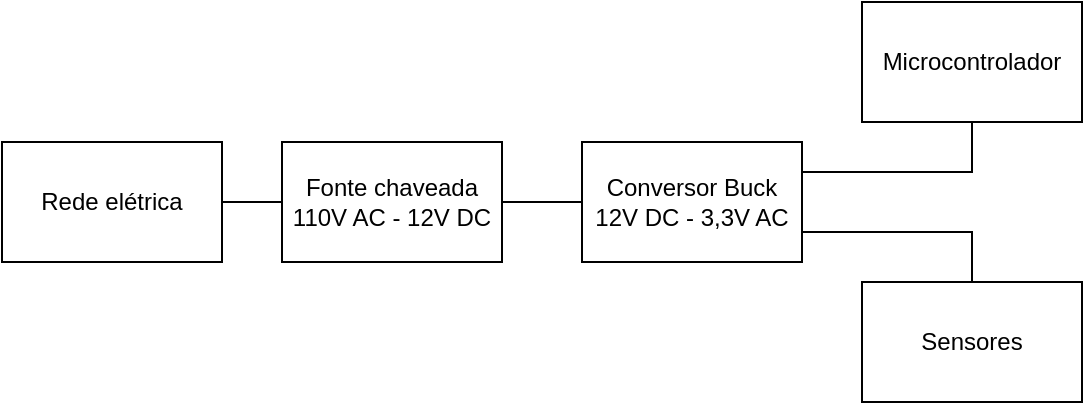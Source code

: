 <mxfile version="15.9.4" type="device"><diagram id="6pVx_EK2l6lB21Gjb5iG" name="Page-1"><mxGraphModel dx="1422" dy="747" grid="1" gridSize="10" guides="1" tooltips="1" connect="1" arrows="1" fold="1" page="1" pageScale="1" pageWidth="827" pageHeight="1169" math="0" shadow="0"><root><mxCell id="0"/><mxCell id="1" parent="0"/><mxCell id="KQCdzO50aBFXo_JB8pUz-3" value="" style="edgeStyle=orthogonalEdgeStyle;rounded=0;orthogonalLoop=1;jettySize=auto;html=1;endArrow=none;endFill=0;" edge="1" parent="1" source="KQCdzO50aBFXo_JB8pUz-1" target="KQCdzO50aBFXo_JB8pUz-2"><mxGeometry relative="1" as="geometry"/></mxCell><mxCell id="KQCdzO50aBFXo_JB8pUz-1" value="Fonte chaveada&lt;br&gt;110V AC - 12V DC" style="rounded=0;whiteSpace=wrap;html=1;" vertex="1" parent="1"><mxGeometry x="170" y="240" width="110" height="60" as="geometry"/></mxCell><mxCell id="KQCdzO50aBFXo_JB8pUz-7" value="" style="edgeStyle=orthogonalEdgeStyle;rounded=0;orthogonalLoop=1;jettySize=auto;html=1;endArrow=none;endFill=0;entryX=0.5;entryY=0;entryDx=0;entryDy=0;exitX=1;exitY=0.75;exitDx=0;exitDy=0;" edge="1" parent="1" source="KQCdzO50aBFXo_JB8pUz-2" target="KQCdzO50aBFXo_JB8pUz-6"><mxGeometry relative="1" as="geometry"><Array as="points"><mxPoint x="515" y="285"/></Array></mxGeometry></mxCell><mxCell id="KQCdzO50aBFXo_JB8pUz-2" value="Conversor Buck&lt;br&gt;12V DC - 3,3V AC" style="rounded=0;whiteSpace=wrap;html=1;" vertex="1" parent="1"><mxGeometry x="320" y="240" width="110" height="60" as="geometry"/></mxCell><mxCell id="KQCdzO50aBFXo_JB8pUz-9" style="edgeStyle=orthogonalEdgeStyle;rounded=0;orthogonalLoop=1;jettySize=auto;html=1;exitX=0.5;exitY=1;exitDx=0;exitDy=0;entryX=1;entryY=0.25;entryDx=0;entryDy=0;endArrow=none;endFill=0;" edge="1" parent="1" source="KQCdzO50aBFXo_JB8pUz-5" target="KQCdzO50aBFXo_JB8pUz-2"><mxGeometry relative="1" as="geometry"/></mxCell><mxCell id="KQCdzO50aBFXo_JB8pUz-5" value="Microcontrolador" style="rounded=0;whiteSpace=wrap;html=1;" vertex="1" parent="1"><mxGeometry x="460" y="170" width="110" height="60" as="geometry"/></mxCell><mxCell id="KQCdzO50aBFXo_JB8pUz-6" value="Sensores" style="rounded=0;whiteSpace=wrap;html=1;" vertex="1" parent="1"><mxGeometry x="460" y="310" width="110" height="60" as="geometry"/></mxCell><mxCell id="KQCdzO50aBFXo_JB8pUz-11" value="" style="edgeStyle=orthogonalEdgeStyle;rounded=0;orthogonalLoop=1;jettySize=auto;html=1;endArrow=none;endFill=0;" edge="1" parent="1" source="KQCdzO50aBFXo_JB8pUz-10" target="KQCdzO50aBFXo_JB8pUz-1"><mxGeometry relative="1" as="geometry"/></mxCell><mxCell id="KQCdzO50aBFXo_JB8pUz-10" value="Rede elétrica" style="rounded=0;whiteSpace=wrap;html=1;" vertex="1" parent="1"><mxGeometry x="30" y="240" width="110" height="60" as="geometry"/></mxCell></root></mxGraphModel></diagram></mxfile>